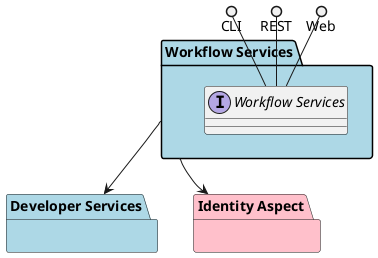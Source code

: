 @startuml


package "Developer Services" #lightblue {
    }

package "Identity Aspect" #pink {
    }


package "Workflow Services" #lightblue {

    interface "Workflow Services" as i {
    
    }
}

CLI ()-- i
REST ()-- i
Web ()-- i

package "Workflow Services" #lightblue {
    
}


    "Workflow Services" --> "Developer Services"

    "Workflow Services" --> "Identity Aspect"


@enduml
